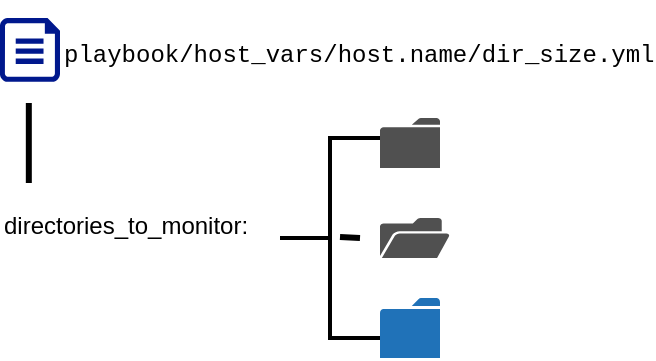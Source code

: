 <mxfile version="24.6.4" type="github">
  <diagram name="Page-1" id="HYofu469Ok2oPQixLi18">
    <mxGraphModel dx="3267" dy="1366" grid="1" gridSize="10" guides="1" tooltips="1" connect="1" arrows="1" fold="1" page="1" pageScale="1" pageWidth="827" pageHeight="1169" math="0" shadow="0">
      <root>
        <mxCell id="0" />
        <mxCell id="1" parent="0" />
        <mxCell id="WQhL-T7OeGWusMz7-_pZ-56" value="" style="sketch=0;pointerEvents=1;shadow=0;dashed=0;html=1;strokeColor=none;fillColor=#505050;labelPosition=center;verticalLabelPosition=bottom;verticalAlign=top;outlineConnect=0;align=center;shape=mxgraph.office.concepts.folder;" vertex="1" parent="1">
          <mxGeometry x="120" y="100" width="30" height="25" as="geometry" />
        </mxCell>
        <mxCell id="WQhL-T7OeGWusMz7-_pZ-57" value="" style="sketch=0;pointerEvents=1;shadow=0;dashed=0;html=1;strokeColor=none;fillColor=#505050;labelPosition=center;verticalLabelPosition=bottom;verticalAlign=top;outlineConnect=0;align=center;shape=mxgraph.office.concepts.folder_open;" vertex="1" parent="1">
          <mxGeometry x="120" y="150" width="35" height="20" as="geometry" />
        </mxCell>
        <mxCell id="WQhL-T7OeGWusMz7-_pZ-58" value="" style="sketch=0;pointerEvents=1;shadow=0;dashed=0;html=1;strokeColor=none;labelPosition=center;verticalLabelPosition=bottom;verticalAlign=top;outlineConnect=0;align=center;shape=mxgraph.office.concepts.folder;fillColor=#2072B8;" vertex="1" parent="1">
          <mxGeometry x="120" y="190" width="30" height="30" as="geometry" />
        </mxCell>
        <mxCell id="WQhL-T7OeGWusMz7-_pZ-59" value="" style="sketch=0;aspect=fixed;pointerEvents=1;shadow=0;dashed=0;html=1;strokeColor=none;labelPosition=center;verticalLabelPosition=bottom;verticalAlign=top;align=center;fillColor=#00188D;shape=mxgraph.azure.file" vertex="1" parent="1">
          <mxGeometry x="-70" y="50" width="30" height="31.91" as="geometry" />
        </mxCell>
        <UserObject label="&lt;pre&gt;&lt;font face=&quot;Courier New&quot;&gt;playbook/host_vars/host.name/dir_size.yml&lt;/font&gt;&lt;/pre&gt;" link="playbook/host_vars/host.name/dir_size.yml" id="WQhL-T7OeGWusMz7-_pZ-60">
          <mxCell style="text;whiteSpace=wrap;html=1;" vertex="1" parent="1">
            <mxGeometry x="-40" y="41.91" width="260" height="40" as="geometry" />
          </mxCell>
        </UserObject>
        <mxCell id="WQhL-T7OeGWusMz7-_pZ-63" value="" style="strokeWidth=2;html=1;shape=mxgraph.flowchart.annotation_2;align=left;labelPosition=right;pointerEvents=1;" vertex="1" parent="1">
          <mxGeometry x="70" y="110" width="50" height="100" as="geometry" />
        </mxCell>
        <mxCell id="WQhL-T7OeGWusMz7-_pZ-65" value="" style="endArrow=none;html=1;rounded=0;strokeWidth=3;" edge="1" parent="1">
          <mxGeometry width="50" height="50" relative="1" as="geometry">
            <mxPoint x="100" y="159.5" as="sourcePoint" />
            <mxPoint x="110" y="160" as="targetPoint" />
          </mxGeometry>
        </mxCell>
        <mxCell id="WQhL-T7OeGWusMz7-_pZ-66" value="directories_to_monitor:" style="text;whiteSpace=wrap;html=1;" vertex="1" parent="1">
          <mxGeometry x="-70" y="140" width="160" height="40" as="geometry" />
        </mxCell>
        <mxCell id="WQhL-T7OeGWusMz7-_pZ-67" value="" style="endArrow=none;html=1;rounded=0;strokeWidth=3;" edge="1" parent="1">
          <mxGeometry width="50" height="50" relative="1" as="geometry">
            <mxPoint x="-55.59" y="132.5" as="sourcePoint" />
            <mxPoint x="-55.59" y="92.5" as="targetPoint" />
          </mxGeometry>
        </mxCell>
      </root>
    </mxGraphModel>
  </diagram>
</mxfile>
